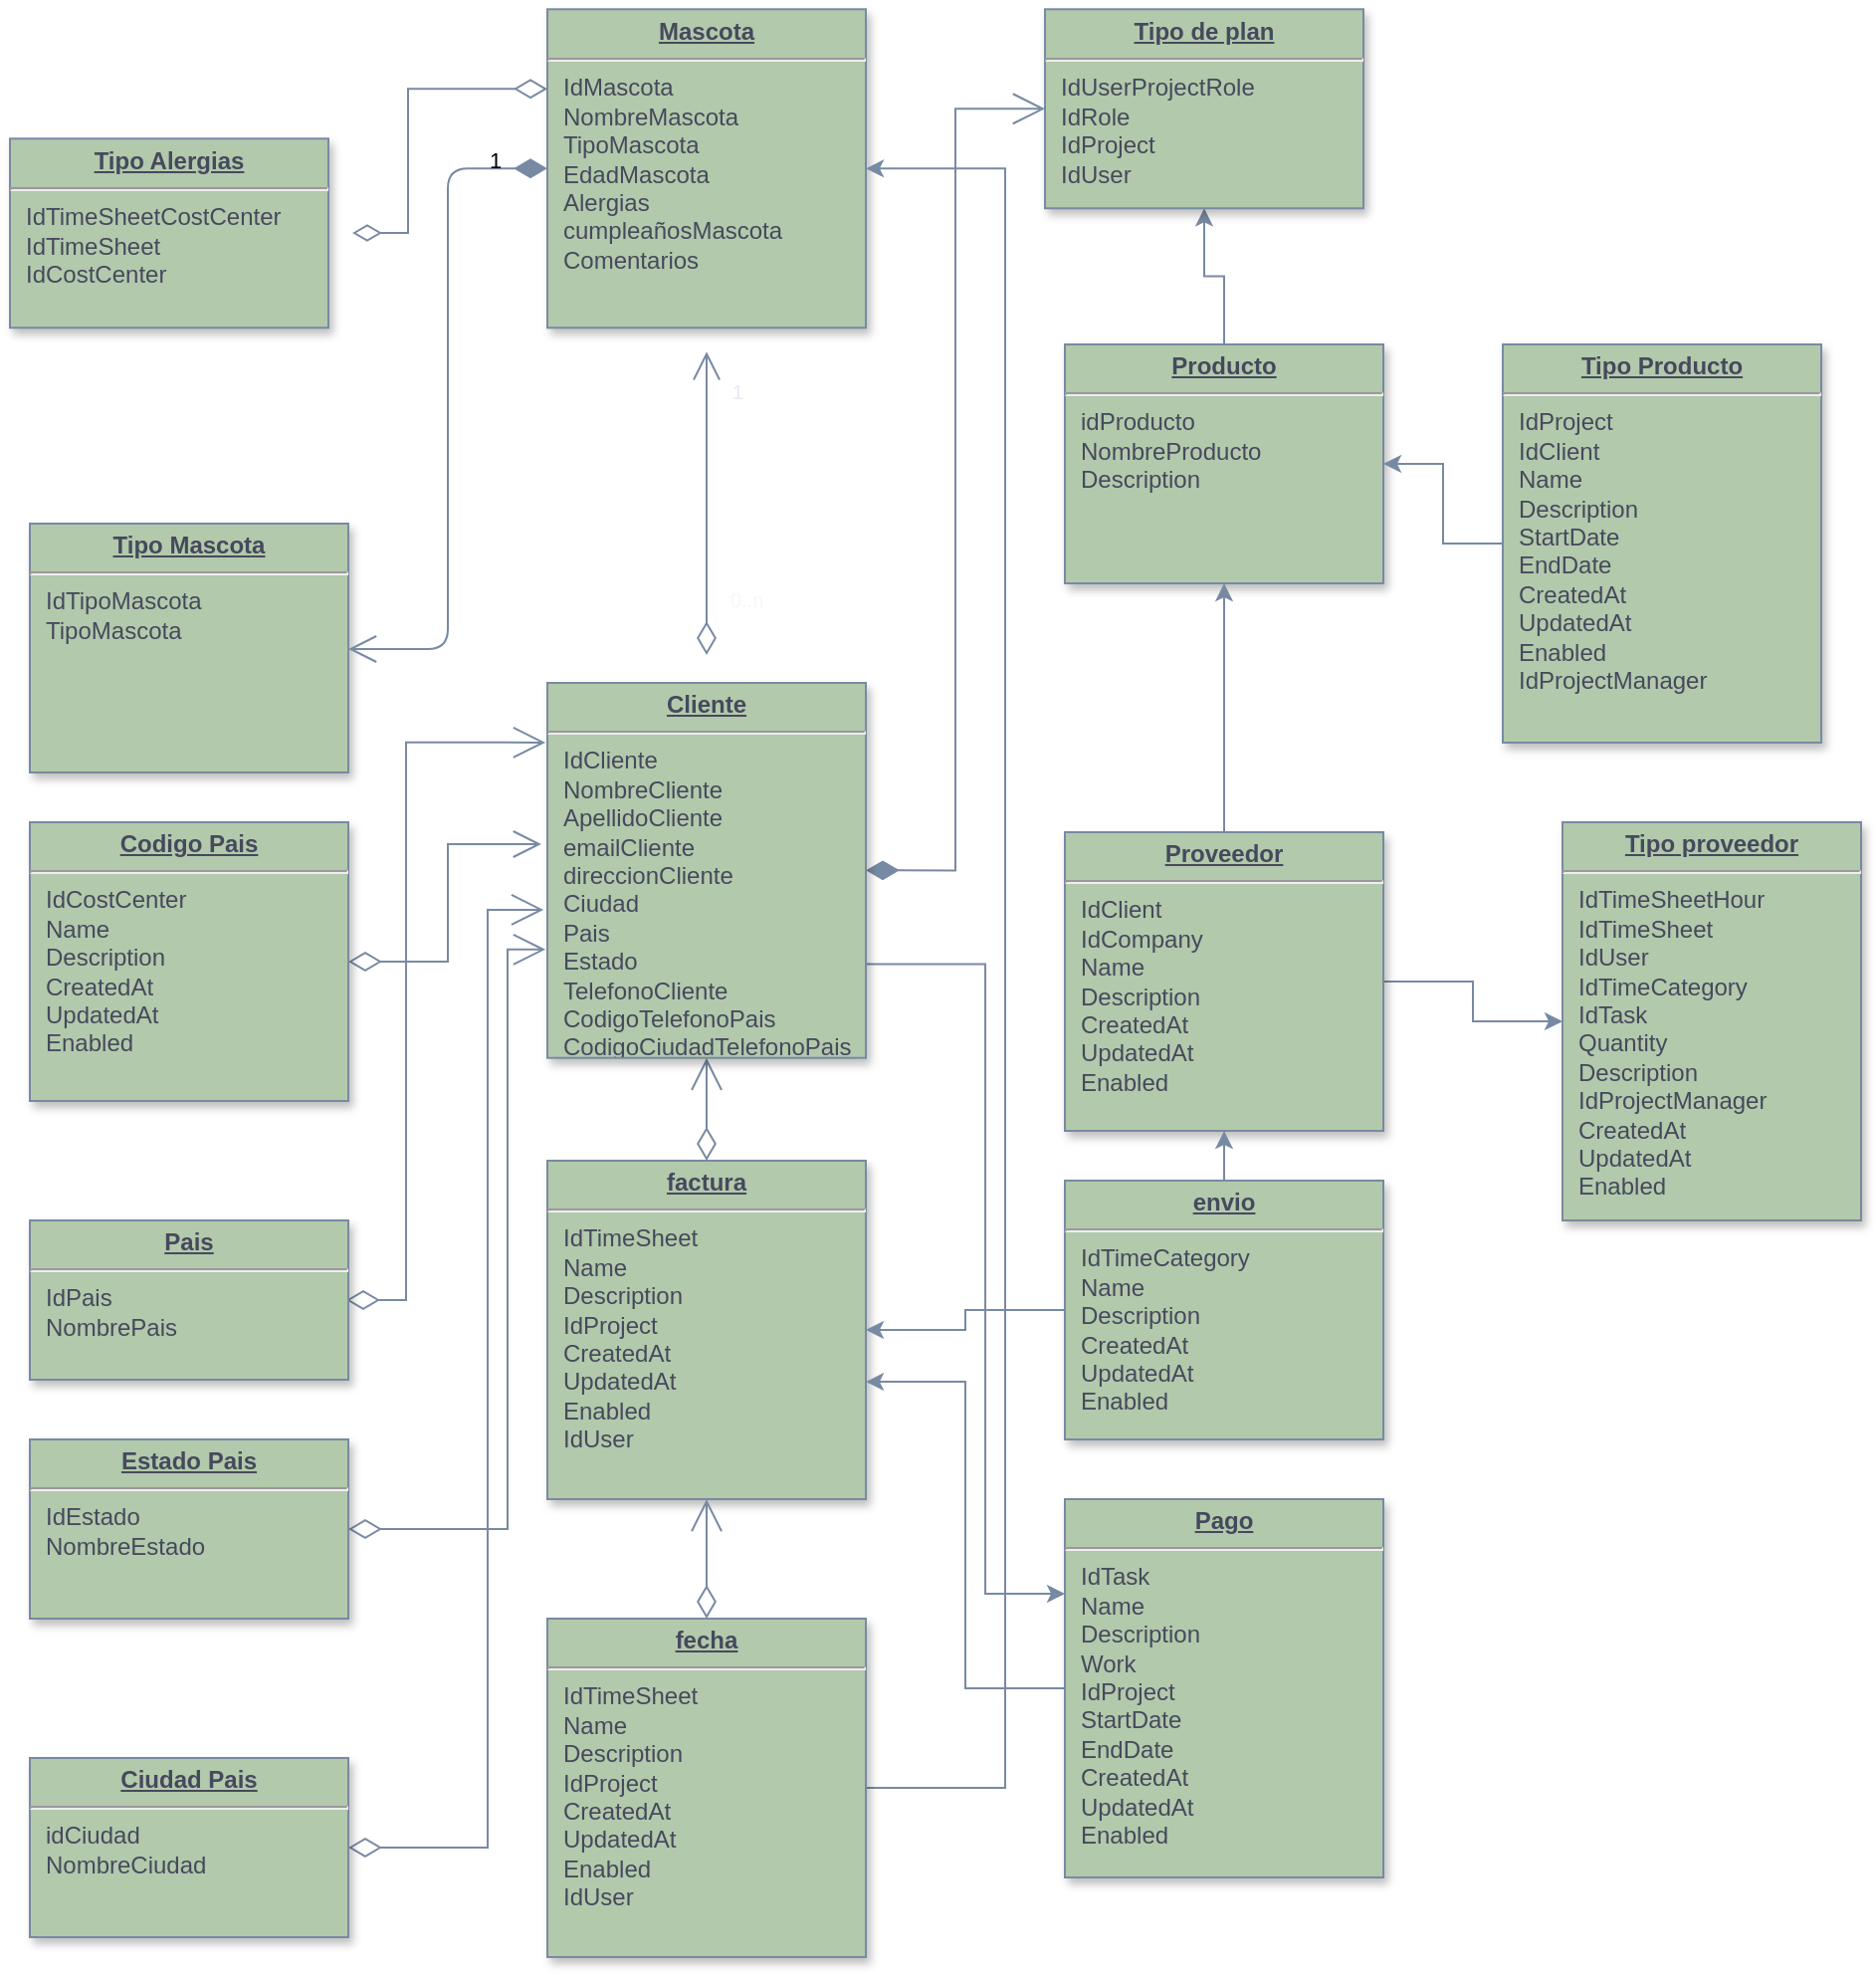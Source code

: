 <mxfile version="21.5.2" type="github">
  <diagram name="Page-1" id="efa7a0a1-bf9b-a30e-e6df-94a7791c09e9">
    <mxGraphModel dx="954" dy="616" grid="1" gridSize="10" guides="1" tooltips="1" connect="1" arrows="1" fold="1" page="1" pageScale="1" pageWidth="826" pageHeight="1169" background="none" math="0" shadow="0">
      <root>
        <mxCell id="0" />
        <mxCell id="1" parent="0" />
        <mxCell id="gGvGNdHiFjoysnDy3TcG-120" style="edgeStyle=orthogonalEdgeStyle;rounded=0;orthogonalLoop=1;jettySize=auto;html=1;exitX=0.5;exitY=0;exitDx=0;exitDy=0;labelBackgroundColor=none;strokeColor=#788AA3;fontColor=default;" edge="1" parent="1" source="19" target="23">
          <mxGeometry relative="1" as="geometry" />
        </mxCell>
        <mxCell id="19" value="&lt;p style=&quot;margin: 0px; margin-top: 4px; text-align: center; text-decoration: underline;&quot;&gt;&lt;strong&gt;Producto&lt;/strong&gt;&lt;/p&gt;&lt;hr&gt;&lt;p style=&quot;margin: 0px; margin-left: 8px;&quot;&gt;idProducto&lt;/p&gt;&lt;p style=&quot;margin: 0px; margin-left: 8px;&quot;&gt;NombreProducto&lt;/p&gt;&lt;p style=&quot;margin: 0px; margin-left: 8px;&quot;&gt;Description&lt;/p&gt;&lt;p style=&quot;margin: 0px; margin-left: 8px;&quot;&gt;&lt;br&gt;&lt;/p&gt;" style="verticalAlign=top;align=left;overflow=fill;fontSize=12;fontFamily=Helvetica;html=1;strokeColor=#788AA3;shadow=1;fillColor=#B2C9AB;fontColor=#46495D;labelBackgroundColor=none;" parent="1" vertex="1">
          <mxGeometry x="540.0" y="190.0" width="160" height="120" as="geometry" />
        </mxCell>
        <mxCell id="20" value="&lt;p style=&quot;margin: 0px; margin-top: 4px; text-align: center; text-decoration: underline;&quot;&gt;&lt;strong&gt;Tipo Mascota&lt;/strong&gt;&lt;/p&gt;&lt;hr&gt;&lt;p style=&quot;margin: 0px; margin-left: 8px;&quot;&gt;IdTipoMascota&lt;/p&gt;&lt;p style=&quot;margin: 0px; margin-left: 8px;&quot;&gt;TipoMascota&lt;/p&gt;" style="verticalAlign=top;align=left;overflow=fill;fontSize=12;fontFamily=Helvetica;html=1;strokeColor=#788AA3;shadow=1;fillColor=#B2C9AB;fontColor=#46495D;labelBackgroundColor=none;" parent="1" vertex="1">
          <mxGeometry x="20.0" y="280.0" width="160" height="125" as="geometry" />
        </mxCell>
        <mxCell id="gGvGNdHiFjoysnDy3TcG-118" style="edgeStyle=orthogonalEdgeStyle;rounded=0;orthogonalLoop=1;jettySize=auto;html=1;exitX=0;exitY=0.25;exitDx=0;exitDy=0;labelBackgroundColor=none;strokeColor=#788AA3;fontColor=default;startArrow=diamondThin;startFill=0;endSize=12;startSize=14;endArrow=diamondThin;endFill=0;targetPerimeterSpacing=12;sourcePerimeterSpacing=14;" edge="1" parent="1" source="21" target="31">
          <mxGeometry relative="1" as="geometry">
            <Array as="points">
              <mxPoint x="210" y="62" />
              <mxPoint x="210" y="134" />
            </Array>
          </mxGeometry>
        </mxCell>
        <mxCell id="21" value="&lt;p style=&quot;margin: 0px; margin-top: 4px; text-align: center; text-decoration: underline;&quot;&gt;&lt;strong&gt;Mascota&lt;/strong&gt;&lt;/p&gt;&lt;hr&gt;&lt;p style=&quot;margin: 0px; margin-left: 8px;&quot;&gt;IdMascota&lt;/p&gt;&lt;p style=&quot;margin: 0px; margin-left: 8px;&quot;&gt;NombreMascota&lt;/p&gt;&lt;p style=&quot;margin: 0px; margin-left: 8px;&quot;&gt;TipoMascota&lt;/p&gt;&lt;p style=&quot;margin: 0px; margin-left: 8px;&quot;&gt;EdadMascota&lt;/p&gt;&lt;p style=&quot;margin: 0px; margin-left: 8px;&quot;&gt;Alergias&lt;/p&gt;&lt;p style=&quot;margin: 0px; margin-left: 8px;&quot;&gt;cumpleañosMascota&lt;/p&gt;&lt;p style=&quot;margin: 0px; margin-left: 8px;&quot;&gt;Comentarios&lt;/p&gt;" style="verticalAlign=top;align=left;overflow=fill;fontSize=12;fontFamily=Helvetica;html=1;strokeColor=#788AA3;shadow=1;fillColor=#B2C9AB;fontColor=#46495D;labelBackgroundColor=none;" parent="1" vertex="1">
          <mxGeometry x="280" y="21.64" width="160" height="160" as="geometry" />
        </mxCell>
        <mxCell id="23" value="&lt;p style=&quot;margin: 0px; margin-top: 4px; text-align: center; text-decoration: underline;&quot;&gt;&lt;b&gt;Tipo de plan&lt;/b&gt;&lt;/p&gt;&lt;hr&gt;&lt;p style=&quot;margin: 0px; margin-left: 8px;&quot;&gt;IdUserProjectRole&lt;/p&gt;&lt;p style=&quot;margin: 0px; margin-left: 8px;&quot;&gt;IdRole&lt;/p&gt;&lt;p style=&quot;margin: 0px; margin-left: 8px;&quot;&gt;IdProject&lt;/p&gt;&lt;p style=&quot;margin: 0px; margin-left: 8px;&quot;&gt;IdUser&lt;/p&gt;" style="verticalAlign=top;align=left;overflow=fill;fontSize=12;fontFamily=Helvetica;html=1;strokeColor=#788AA3;shadow=1;fillColor=#B2C9AB;fontColor=#46495D;labelBackgroundColor=none;" parent="1" vertex="1">
          <mxGeometry x="530.0" y="21.64" width="160" height="100" as="geometry" />
        </mxCell>
        <mxCell id="gGvGNdHiFjoysnDy3TcG-122" style="edgeStyle=orthogonalEdgeStyle;rounded=0;orthogonalLoop=1;jettySize=auto;html=1;exitX=0.5;exitY=0;exitDx=0;exitDy=0;entryX=0.5;entryY=1;entryDx=0;entryDy=0;labelBackgroundColor=none;strokeColor=#788AA3;fontColor=default;" edge="1" parent="1" source="24" target="19">
          <mxGeometry relative="1" as="geometry" />
        </mxCell>
        <mxCell id="gGvGNdHiFjoysnDy3TcG-128" style="edgeStyle=orthogonalEdgeStyle;rounded=0;orthogonalLoop=1;jettySize=auto;html=1;exitX=1;exitY=0.5;exitDx=0;exitDy=0;entryX=0;entryY=0.5;entryDx=0;entryDy=0;strokeColor=#788AA3;fontColor=#46495D;fillColor=#B2C9AB;" edge="1" parent="1" source="24" target="27">
          <mxGeometry relative="1" as="geometry" />
        </mxCell>
        <mxCell id="24" value="&lt;p style=&quot;margin: 0px; margin-top: 4px; text-align: center; text-decoration: underline;&quot;&gt;&lt;strong&gt;Proveedor&lt;/strong&gt;&lt;/p&gt;&lt;hr&gt;&lt;p style=&quot;margin: 0px; margin-left: 8px;&quot;&gt;IdClient&lt;/p&gt;&lt;p style=&quot;margin: 0px; margin-left: 8px;&quot;&gt;IdCompany&lt;/p&gt;&lt;p style=&quot;margin: 0px; margin-left: 8px;&quot;&gt;Name&lt;/p&gt;&lt;p style=&quot;margin: 0px; margin-left: 8px;&quot;&gt;Description&lt;/p&gt;&lt;p style=&quot;margin: 0px; margin-left: 8px;&quot;&gt;CreatedAt&lt;/p&gt;&lt;p style=&quot;margin: 0px; margin-left: 8px;&quot;&gt;UpdatedAt&lt;/p&gt;&lt;p style=&quot;margin: 0px; margin-left: 8px;&quot;&gt;Enabled&lt;/p&gt;" style="verticalAlign=top;align=left;overflow=fill;fontSize=12;fontFamily=Helvetica;html=1;strokeColor=#788AA3;shadow=1;fillColor=#B2C9AB;fontColor=#46495D;labelBackgroundColor=none;" parent="1" vertex="1">
          <mxGeometry x="540.0" y="435.0" width="160" height="150" as="geometry" />
        </mxCell>
        <mxCell id="gGvGNdHiFjoysnDy3TcG-119" style="edgeStyle=orthogonalEdgeStyle;rounded=0;orthogonalLoop=1;jettySize=auto;html=1;exitX=1;exitY=0.5;exitDx=0;exitDy=0;entryX=0;entryY=0.5;entryDx=0;entryDy=0;labelBackgroundColor=none;strokeColor=#788AA3;fontColor=default;startArrow=diamondThin;startFill=1;targetPerimeterSpacing=12;endSize=14;sourcePerimeterSpacing=12;startSize=14;endArrow=open;endFill=0;" edge="1" parent="1" source="25" target="23">
          <mxGeometry relative="1" as="geometry" />
        </mxCell>
        <mxCell id="gGvGNdHiFjoysnDy3TcG-126" style="edgeStyle=orthogonalEdgeStyle;rounded=0;orthogonalLoop=1;jettySize=auto;html=1;exitX=0.5;exitY=1;exitDx=0;exitDy=0;entryX=0.5;entryY=0;entryDx=0;entryDy=0;strokeColor=#788AA3;fontColor=#46495D;fillColor=#B2C9AB;endArrow=diamondThin;endFill=0;startArrow=open;startFill=0;targetPerimeterSpacing=12;endSize=14;sourcePerimeterSpacing=12;startSize=14;" edge="1" parent="1" source="25" target="26">
          <mxGeometry relative="1" as="geometry" />
        </mxCell>
        <mxCell id="gGvGNdHiFjoysnDy3TcG-132" style="edgeStyle=orthogonalEdgeStyle;rounded=0;orthogonalLoop=1;jettySize=auto;html=1;exitX=1;exitY=0.75;exitDx=0;exitDy=0;entryX=0;entryY=0.25;entryDx=0;entryDy=0;strokeColor=#788AA3;fontColor=#46495D;fillColor=#B2C9AB;" edge="1" parent="1" target="35">
          <mxGeometry relative="1" as="geometry">
            <mxPoint x="420" y="501.27" as="sourcePoint" />
            <mxPoint x="520" y="817.5" as="targetPoint" />
            <Array as="points">
              <mxPoint x="500" y="501" />
              <mxPoint x="500" y="818" />
            </Array>
          </mxGeometry>
        </mxCell>
        <mxCell id="25" value="&lt;p style=&quot;margin: 0px; margin-top: 4px; text-align: center; text-decoration: underline;&quot;&gt;&lt;strong&gt;Cliente&lt;/strong&gt;&lt;/p&gt;&lt;hr&gt;&lt;p style=&quot;margin: 0px; margin-left: 8px;&quot;&gt;IdCliente&lt;/p&gt;&lt;p style=&quot;margin: 0px; margin-left: 8px;&quot;&gt;NombreCliente&lt;/p&gt;&lt;p style=&quot;margin: 0px; margin-left: 8px;&quot;&gt;ApellidoCliente&lt;/p&gt;&lt;p style=&quot;margin: 0px; margin-left: 8px;&quot;&gt;emailCliente&lt;/p&gt;&lt;p style=&quot;margin: 0px; margin-left: 8px;&quot;&gt;direccionCliente&lt;/p&gt;&lt;p style=&quot;margin: 0px; margin-left: 8px;&quot;&gt;Ciudad&lt;/p&gt;&lt;p style=&quot;margin: 0px; margin-left: 8px;&quot;&gt;Pais&lt;/p&gt;&lt;p style=&quot;margin: 0px; margin-left: 8px;&quot;&gt;Estado&lt;/p&gt;&lt;p style=&quot;margin: 0px; margin-left: 8px;&quot;&gt;TelefonoCliente&lt;/p&gt;&lt;p style=&quot;margin: 0px; margin-left: 8px;&quot;&gt;CodigoTelefonoPais&lt;/p&gt;&lt;p style=&quot;margin: 0px; margin-left: 8px;&quot;&gt;CodigoCiudadTelefonoPais&lt;/p&gt;" style="verticalAlign=top;align=left;overflow=fill;fontSize=12;fontFamily=Helvetica;html=1;strokeColor=#788AA3;shadow=1;fillColor=#B2C9AB;fontColor=#46495D;labelBackgroundColor=none;" parent="1" vertex="1">
          <mxGeometry x="280" y="360" width="160" height="188.36" as="geometry" />
        </mxCell>
        <mxCell id="26" value="&lt;p style=&quot;margin: 0px; margin-top: 4px; text-align: center; text-decoration: underline;&quot;&gt;&lt;strong&gt;factura&lt;/strong&gt;&lt;/p&gt;&lt;hr&gt;&lt;p style=&quot;margin: 0px; margin-left: 8px;&quot;&gt;IdTimeSheet&lt;/p&gt;&lt;p style=&quot;margin: 0px; margin-left: 8px;&quot;&gt;Name&lt;/p&gt;&lt;p style=&quot;margin: 0px; margin-left: 8px;&quot;&gt;Description&lt;/p&gt;&lt;p style=&quot;margin: 0px; margin-left: 8px;&quot;&gt;IdProject&lt;/p&gt;&lt;p style=&quot;margin: 0px; margin-left: 8px;&quot;&gt;CreatedAt&lt;/p&gt;&lt;p style=&quot;margin: 0px; margin-left: 8px;&quot;&gt;UpdatedAt&lt;/p&gt;&lt;p style=&quot;margin: 0px; margin-left: 8px;&quot;&gt;Enabled&lt;/p&gt;&lt;p style=&quot;margin: 0px; margin-left: 8px;&quot;&gt;IdUser&lt;/p&gt;" style="verticalAlign=top;align=left;overflow=fill;fontSize=12;fontFamily=Helvetica;html=1;strokeColor=#788AA3;shadow=1;fillColor=#B2C9AB;fontColor=#46495D;labelBackgroundColor=none;" parent="1" vertex="1">
          <mxGeometry x="280" y="600" width="160" height="170" as="geometry" />
        </mxCell>
        <mxCell id="27" value="&lt;p style=&quot;margin: 0px; margin-top: 4px; text-align: center; text-decoration: underline;&quot;&gt;&lt;strong&gt;Tipo proveedor&lt;/strong&gt;&lt;/p&gt;&lt;hr&gt;&lt;p style=&quot;margin: 0px; margin-left: 8px;&quot;&gt;IdTimeSheetHour&lt;br&gt;IdTimeSheet&lt;/p&gt;&lt;p style=&quot;margin: 0px; margin-left: 8px;&quot;&gt;IdUser&lt;/p&gt;&lt;p style=&quot;margin: 0px; margin-left: 8px;&quot;&gt;IdTimeCategory&lt;/p&gt;&lt;p style=&quot;margin: 0px; margin-left: 8px;&quot;&gt;IdTask&lt;/p&gt;&lt;p style=&quot;margin: 0px; margin-left: 8px;&quot;&gt;Quantity&lt;/p&gt;&lt;p style=&quot;margin: 0px; margin-left: 8px;&quot;&gt;Description&lt;/p&gt;&lt;p style=&quot;margin: 0px; margin-left: 8px;&quot;&gt;IdProjectManager&lt;/p&gt;&lt;p style=&quot;margin: 0px; margin-left: 8px;&quot;&gt;CreatedAt&lt;/p&gt;&lt;p style=&quot;margin: 0px; margin-left: 8px;&quot;&gt;UpdatedAt&lt;/p&gt;&lt;p style=&quot;margin: 0px; margin-left: 8px;&quot;&gt;Enabled&lt;/p&gt;" style="verticalAlign=top;align=left;overflow=fill;fontSize=12;fontFamily=Helvetica;html=1;strokeColor=#788AA3;shadow=1;fillColor=#B2C9AB;fontColor=#46495D;labelBackgroundColor=none;" parent="1" vertex="1">
          <mxGeometry x="790" y="430" width="150" height="200" as="geometry" />
        </mxCell>
        <mxCell id="gGvGNdHiFjoysnDy3TcG-135" style="edgeStyle=orthogonalEdgeStyle;rounded=0;orthogonalLoop=1;jettySize=auto;html=1;exitX=1;exitY=0.5;exitDx=0;exitDy=0;entryX=0;entryY=0.159;entryDx=0;entryDy=0;entryPerimeter=0;strokeColor=#788AA3;fontColor=#46495D;fillColor=#B2C9AB;targetPerimeterSpacing=12;endSize=14;sourcePerimeterSpacing=12;startSize=14;startArrow=diamondThin;startFill=0;endArrow=open;endFill=0;" edge="1" parent="1">
          <mxGeometry relative="1" as="geometry">
            <mxPoint x="179" y="670" as="sourcePoint" />
            <mxPoint x="279" y="389.949" as="targetPoint" />
            <Array as="points">
              <mxPoint x="209" y="670" />
              <mxPoint x="209" y="390" />
            </Array>
          </mxGeometry>
        </mxCell>
        <mxCell id="28" value="&lt;p style=&quot;margin: 0px; margin-top: 4px; text-align: center; text-decoration: underline;&quot;&gt;&lt;strong&gt;Pais&lt;/strong&gt;&lt;/p&gt;&lt;hr&gt;&lt;p style=&quot;margin: 0px; margin-left: 8px;&quot;&gt;IdPais&lt;/p&gt;&lt;p style=&quot;margin: 0px; margin-left: 8px;&quot;&gt;NombrePais&lt;/p&gt;" style="verticalAlign=top;align=left;overflow=fill;fontSize=12;fontFamily=Helvetica;html=1;strokeColor=#788AA3;shadow=1;fillColor=#B2C9AB;fontColor=#46495D;labelBackgroundColor=none;" parent="1" vertex="1">
          <mxGeometry x="20" y="630" width="160" height="80" as="geometry" />
        </mxCell>
        <mxCell id="gGvGNdHiFjoysnDy3TcG-121" style="edgeStyle=orthogonalEdgeStyle;rounded=0;orthogonalLoop=1;jettySize=auto;html=1;exitX=0;exitY=0.5;exitDx=0;exitDy=0;entryX=1;entryY=0.5;entryDx=0;entryDy=0;labelBackgroundColor=none;strokeColor=#788AA3;fontColor=default;" edge="1" parent="1" source="29" target="19">
          <mxGeometry relative="1" as="geometry" />
        </mxCell>
        <mxCell id="29" value="&lt;p style=&quot;margin: 0px; margin-top: 4px; text-align: center; text-decoration: underline;&quot;&gt;&lt;b&gt;Tipo Producto&lt;/b&gt;&lt;/p&gt;&lt;hr&gt;&lt;p style=&quot;margin: 0px; margin-left: 8px;&quot;&gt;IdProject&lt;/p&gt;&lt;p style=&quot;margin: 0px; margin-left: 8px;&quot;&gt;IdClient&lt;/p&gt;&lt;p style=&quot;margin: 0px; margin-left: 8px;&quot;&gt;Name&lt;/p&gt;&lt;p style=&quot;margin: 0px; margin-left: 8px;&quot;&gt;Description&lt;/p&gt;&lt;p style=&quot;margin: 0px; margin-left: 8px;&quot;&gt;StartDate&lt;/p&gt;&lt;p style=&quot;margin: 0px; margin-left: 8px;&quot;&gt;EndDate&lt;/p&gt;&lt;p style=&quot;margin: 0px; margin-left: 8px;&quot;&gt;CreatedAt&lt;/p&gt;&lt;p style=&quot;margin: 0px; margin-left: 8px;&quot;&gt;UpdatedAt&lt;/p&gt;&lt;p style=&quot;margin: 0px; margin-left: 8px;&quot;&gt;Enabled&lt;br&gt;IdProjectManager&lt;/p&gt;" style="verticalAlign=top;align=left;overflow=fill;fontSize=12;fontFamily=Helvetica;html=1;strokeColor=#788AA3;shadow=1;fillColor=#B2C9AB;fontColor=#46495D;labelBackgroundColor=none;" parent="1" vertex="1">
          <mxGeometry x="760.0" y="190.0" width="160" height="200" as="geometry" />
        </mxCell>
        <mxCell id="gGvGNdHiFjoysnDy3TcG-129" style="edgeStyle=orthogonalEdgeStyle;rounded=0;orthogonalLoop=1;jettySize=auto;html=1;exitX=0;exitY=0.5;exitDx=0;exitDy=0;strokeColor=#788AA3;fontColor=#46495D;fillColor=#B2C9AB;" edge="1" parent="1" source="30" target="26">
          <mxGeometry relative="1" as="geometry" />
        </mxCell>
        <mxCell id="gGvGNdHiFjoysnDy3TcG-130" style="edgeStyle=orthogonalEdgeStyle;rounded=0;orthogonalLoop=1;jettySize=auto;html=1;exitX=0.5;exitY=0;exitDx=0;exitDy=0;entryX=0.5;entryY=1;entryDx=0;entryDy=0;strokeColor=#788AA3;fontColor=#46495D;fillColor=#B2C9AB;" edge="1" parent="1" source="30" target="24">
          <mxGeometry relative="1" as="geometry" />
        </mxCell>
        <mxCell id="30" value="&lt;p style=&quot;margin: 0px; margin-top: 4px; text-align: center; text-decoration: underline;&quot;&gt;&lt;strong&gt;envio&lt;/strong&gt;&lt;/p&gt;&lt;hr&gt;&lt;p style=&quot;margin: 0px; margin-left: 8px;&quot;&gt;IdTimeCategory&lt;/p&gt;&lt;p style=&quot;margin: 0px; margin-left: 8px;&quot;&gt;Name&lt;/p&gt;&lt;p style=&quot;margin: 0px; margin-left: 8px;&quot;&gt;Description&lt;/p&gt;&lt;p style=&quot;margin: 0px; margin-left: 8px;&quot;&gt;CreatedAt&lt;/p&gt;&lt;p style=&quot;margin: 0px; margin-left: 8px;&quot;&gt;UpdatedAt&lt;/p&gt;&lt;p style=&quot;margin: 0px; margin-left: 8px;&quot;&gt;Enabled&lt;/p&gt;" style="verticalAlign=top;align=left;overflow=fill;fontSize=12;fontFamily=Helvetica;html=1;strokeColor=#788AA3;shadow=1;fillColor=#B2C9AB;fontColor=#46495D;labelBackgroundColor=none;" parent="1" vertex="1">
          <mxGeometry x="540.0" y="610.0" width="160" height="130" as="geometry" />
        </mxCell>
        <mxCell id="31" value="&lt;p style=&quot;margin: 0px; margin-top: 4px; text-align: center; text-decoration: underline;&quot;&gt;&lt;strong&gt;Tipo Alergias&lt;/strong&gt;&lt;/p&gt;&lt;hr&gt;&lt;p style=&quot;margin: 0px; margin-left: 8px;&quot;&gt;IdTimeSheetCostCenter&lt;/p&gt;&lt;p style=&quot;margin: 0px; margin-left: 8px;&quot;&gt;IdTimeSheet&lt;/p&gt;&lt;p style=&quot;margin: 0px; margin-left: 8px;&quot;&gt;IdCostCenter&lt;/p&gt;" style="verticalAlign=top;align=left;overflow=fill;fontSize=12;fontFamily=Helvetica;html=1;strokeColor=#788AA3;shadow=1;fillColor=#B2C9AB;fontColor=#46495D;labelBackgroundColor=none;" parent="1" vertex="1">
          <mxGeometry x="10" y="86.64" width="160" height="95" as="geometry" />
        </mxCell>
        <mxCell id="gGvGNdHiFjoysnDy3TcG-123" style="edgeStyle=orthogonalEdgeStyle;rounded=0;orthogonalLoop=1;jettySize=auto;html=1;exitX=1;exitY=0.5;exitDx=0;exitDy=0;entryX=-0.019;entryY=0.43;entryDx=0;entryDy=0;entryPerimeter=0;labelBackgroundColor=none;strokeColor=#788AA3;fontColor=default;endArrow=open;endFill=0;startArrow=diamondThin;startFill=0;targetPerimeterSpacing=12;sourcePerimeterSpacing=14;endSize=12;startSize=14;" edge="1" parent="1" source="32" target="25">
          <mxGeometry relative="1" as="geometry" />
        </mxCell>
        <mxCell id="32" value="&lt;p style=&quot;margin: 0px; margin-top: 4px; text-align: center; text-decoration: underline;&quot;&gt;&lt;strong&gt;Codigo Pais&lt;/strong&gt;&lt;/p&gt;&lt;hr&gt;&lt;p style=&quot;margin: 0px; margin-left: 8px;&quot;&gt;IdCostCenter&lt;/p&gt;&lt;p style=&quot;margin: 0px; margin-left: 8px;&quot;&gt;Name&lt;/p&gt;&lt;p style=&quot;margin: 0px; margin-left: 8px;&quot;&gt;Description&lt;/p&gt;&lt;p style=&quot;margin: 0px; margin-left: 8px;&quot;&gt;CreatedAt&lt;/p&gt;&lt;p style=&quot;margin: 0px; margin-left: 8px;&quot;&gt;UpdatedAt&lt;/p&gt;&lt;p style=&quot;margin: 0px; margin-left: 8px;&quot;&gt;Enabled&lt;/p&gt;" style="verticalAlign=top;align=left;overflow=fill;fontSize=12;fontFamily=Helvetica;html=1;strokeColor=#788AA3;shadow=1;fillColor=#B2C9AB;fontColor=#46495D;labelBackgroundColor=none;" parent="1" vertex="1">
          <mxGeometry x="20.0" y="430.0" width="160" height="140" as="geometry" />
        </mxCell>
        <mxCell id="gGvGNdHiFjoysnDy3TcG-133" style="edgeStyle=orthogonalEdgeStyle;rounded=0;orthogonalLoop=1;jettySize=auto;html=1;exitX=1;exitY=0.5;exitDx=0;exitDy=0;entryX=-0.012;entryY=0.605;entryDx=0;entryDy=0;entryPerimeter=0;strokeColor=#788AA3;fontColor=#46495D;fillColor=#B2C9AB;startArrow=diamondThin;startFill=0;targetPerimeterSpacing=12;endSize=14;sourcePerimeterSpacing=12;startSize=14;endArrow=open;endFill=0;" edge="1" parent="1" source="33" target="25">
          <mxGeometry relative="1" as="geometry">
            <Array as="points">
              <mxPoint x="250" y="945" />
              <mxPoint x="250" y="474" />
            </Array>
          </mxGeometry>
        </mxCell>
        <mxCell id="33" value="&lt;p style=&quot;margin: 0px; margin-top: 4px; text-align: center; text-decoration: underline;&quot;&gt;&lt;strong&gt;Ciudad Pais&lt;/strong&gt;&lt;/p&gt;&lt;hr&gt;&lt;p style=&quot;margin: 0px; margin-left: 8px;&quot;&gt;idCiudad&lt;/p&gt;&lt;p style=&quot;margin: 0px; margin-left: 8px;&quot;&gt;NombreCiudad&lt;/p&gt;" style="verticalAlign=top;align=left;overflow=fill;fontSize=12;fontFamily=Helvetica;html=1;strokeColor=#788AA3;shadow=1;fillColor=#B2C9AB;fontColor=#46495D;labelBackgroundColor=none;" parent="1" vertex="1">
          <mxGeometry x="20" y="900.0" width="160" height="90" as="geometry" />
        </mxCell>
        <mxCell id="gGvGNdHiFjoysnDy3TcG-125" style="edgeStyle=orthogonalEdgeStyle;rounded=0;orthogonalLoop=1;jettySize=auto;html=1;exitX=1;exitY=0.5;exitDx=0;exitDy=0;entryX=-0.006;entryY=0.711;entryDx=0;entryDy=0;entryPerimeter=0;labelBackgroundColor=none;strokeColor=#788AA3;fontColor=default;targetPerimeterSpacing=12;endSize=14;sourcePerimeterSpacing=12;startSize=14;startArrow=diamondThin;startFill=0;endArrow=open;endFill=0;" edge="1" parent="1" source="34" target="25">
          <mxGeometry relative="1" as="geometry">
            <Array as="points">
              <mxPoint x="260" y="785" />
              <mxPoint x="260" y="494" />
            </Array>
          </mxGeometry>
        </mxCell>
        <mxCell id="34" value="&lt;p style=&quot;margin: 0px ; margin-top: 4px ; text-align: center ; text-decoration: underline&quot;&gt;&lt;strong&gt;Estado Pais&lt;/strong&gt;&lt;/p&gt;&lt;hr&gt;&lt;p style=&quot;margin: 0px ; margin-left: 8px&quot;&gt;IdEstado&lt;/p&gt;&lt;p style=&quot;margin: 0px ; margin-left: 8px&quot;&gt;NombreEstado&lt;/p&gt;&lt;p style=&quot;margin: 0px ; margin-left: 8px&quot;&gt;&lt;br&gt;&lt;/p&gt;" style="verticalAlign=top;align=left;overflow=fill;fontSize=12;fontFamily=Helvetica;html=1;strokeColor=#788AA3;shadow=1;fillColor=#B2C9AB;fontColor=#46495D;labelBackgroundColor=none;" parent="1" vertex="1">
          <mxGeometry x="20" y="740" width="160" height="90" as="geometry" />
        </mxCell>
        <mxCell id="gGvGNdHiFjoysnDy3TcG-131" style="edgeStyle=orthogonalEdgeStyle;rounded=0;orthogonalLoop=1;jettySize=auto;html=1;exitX=0;exitY=0.5;exitDx=0;exitDy=0;entryX=1;entryY=0.653;entryDx=0;entryDy=0;entryPerimeter=0;strokeColor=#788AA3;fontColor=#46495D;fillColor=#B2C9AB;" edge="1" parent="1" source="35" target="26">
          <mxGeometry relative="1" as="geometry" />
        </mxCell>
        <mxCell id="35" value="&lt;p style=&quot;margin: 0px; margin-top: 4px; text-align: center; text-decoration: underline;&quot;&gt;&lt;strong&gt;Pago&lt;/strong&gt;&lt;/p&gt;&lt;hr&gt;&lt;p style=&quot;margin: 0px; margin-left: 8px;&quot;&gt;IdTask&lt;/p&gt;&lt;p style=&quot;margin: 0px; margin-left: 8px;&quot;&gt;Name&lt;/p&gt;&lt;p style=&quot;margin: 0px; margin-left: 8px;&quot;&gt;Description&lt;/p&gt;&lt;p style=&quot;margin: 0px; margin-left: 8px;&quot;&gt;Work&lt;/p&gt;&lt;p style=&quot;margin: 0px; margin-left: 8px;&quot;&gt;IdProject&lt;/p&gt;&lt;p style=&quot;margin: 0px; margin-left: 8px;&quot;&gt;StartDate&lt;/p&gt;&lt;p style=&quot;margin: 0px; margin-left: 8px;&quot;&gt;EndDate&lt;/p&gt;&lt;p style=&quot;margin: 0px; margin-left: 8px;&quot;&gt;CreatedAt&lt;/p&gt;&lt;p style=&quot;margin: 0px; margin-left: 8px;&quot;&gt;UpdatedAt&lt;/p&gt;&lt;p style=&quot;margin: 0px; margin-left: 8px;&quot;&gt;Enabled&lt;/p&gt;" style="verticalAlign=top;align=left;overflow=fill;fontSize=12;fontFamily=Helvetica;html=1;strokeColor=#788AA3;shadow=1;fillColor=#B2C9AB;fontColor=#46495D;labelBackgroundColor=none;" parent="1" vertex="1">
          <mxGeometry x="540" y="770.0" width="160" height="190" as="geometry" />
        </mxCell>
        <mxCell id="90" value="" style="endArrow=open;endSize=12;startArrow=diamondThin;startSize=14;startFill=0;edgeStyle=orthogonalEdgeStyle;labelBackgroundColor=none;strokeColor=#788AA3;fontColor=default;targetPerimeterSpacing=12;sourcePerimeterSpacing=14;" parent="1" source="25" target="21" edge="1">
          <mxGeometry x="620" y="340" as="geometry">
            <mxPoint x="620" y="340" as="sourcePoint" />
            <mxPoint x="780" y="340" as="targetPoint" />
          </mxGeometry>
        </mxCell>
        <mxCell id="91" value="0..n" style="resizable=0;align=left;verticalAlign=top;labelBackgroundColor=none;fontSize=10;strokeColor=#788AA3;shadow=1;fillColor=#B2C9AB;fontColor=#f6f7fd;" parent="90" connectable="0" vertex="1">
          <mxGeometry x="-1" relative="1" as="geometry">
            <mxPoint x="10" y="-40" as="offset" />
          </mxGeometry>
        </mxCell>
        <mxCell id="92" value="1" style="resizable=0;align=right;verticalAlign=top;labelBackgroundColor=none;fontSize=10;strokeColor=#788AA3;shadow=1;fillColor=#B2C9AB;fontColor=#e9eaf1;" parent="90" connectable="0" vertex="1">
          <mxGeometry x="1" relative="1" as="geometry">
            <mxPoint x="20" y="8" as="offset" />
          </mxGeometry>
        </mxCell>
        <mxCell id="103" value="1" style="endArrow=open;endSize=12;startArrow=diamondThin;startSize=14;startFill=1;edgeStyle=orthogonalEdgeStyle;align=left;verticalAlign=bottom;labelBackgroundColor=none;strokeColor=#788AA3;fontColor=default;" parent="1" source="21" target="20" edge="1">
          <mxGeometry x="-0.818" y="5.0" relative="1" as="geometry">
            <mxPoint x="80" y="510" as="sourcePoint" />
            <mxPoint x="240" y="510" as="targetPoint" />
            <mxPoint as="offset" />
            <Array as="points">
              <mxPoint x="230" y="102" />
              <mxPoint x="230" y="343" />
            </Array>
          </mxGeometry>
        </mxCell>
        <mxCell id="gGvGNdHiFjoysnDy3TcG-127" style="edgeStyle=orthogonalEdgeStyle;rounded=0;orthogonalLoop=1;jettySize=auto;html=1;exitX=0.5;exitY=0;exitDx=0;exitDy=0;entryX=0.5;entryY=1;entryDx=0;entryDy=0;strokeColor=#788AA3;fontColor=#46495D;fillColor=#B2C9AB;endArrow=open;endFill=0;startArrow=diamondThin;startFill=0;targetPerimeterSpacing=12;endSize=14;sourcePerimeterSpacing=12;startSize=14;" edge="1" parent="1" source="gGvGNdHiFjoysnDy3TcG-114" target="26">
          <mxGeometry relative="1" as="geometry" />
        </mxCell>
        <mxCell id="gGvGNdHiFjoysnDy3TcG-134" style="edgeStyle=orthogonalEdgeStyle;rounded=0;orthogonalLoop=1;jettySize=auto;html=1;exitX=1;exitY=0.5;exitDx=0;exitDy=0;strokeColor=#788AA3;fontColor=#46495D;fillColor=#B2C9AB;" edge="1" parent="1" source="gGvGNdHiFjoysnDy3TcG-114" target="21">
          <mxGeometry relative="1" as="geometry">
            <Array as="points">
              <mxPoint x="510" y="915" />
              <mxPoint x="510" y="101.64" />
            </Array>
          </mxGeometry>
        </mxCell>
        <mxCell id="gGvGNdHiFjoysnDy3TcG-114" value="&lt;p style=&quot;margin: 0px; margin-top: 4px; text-align: center; text-decoration: underline;&quot;&gt;&lt;strong&gt;fecha&lt;/strong&gt;&lt;/p&gt;&lt;hr&gt;&lt;p style=&quot;margin: 0px; margin-left: 8px;&quot;&gt;IdTimeSheet&lt;/p&gt;&lt;p style=&quot;margin: 0px; margin-left: 8px;&quot;&gt;Name&lt;/p&gt;&lt;p style=&quot;margin: 0px; margin-left: 8px;&quot;&gt;Description&lt;/p&gt;&lt;p style=&quot;margin: 0px; margin-left: 8px;&quot;&gt;IdProject&lt;/p&gt;&lt;p style=&quot;margin: 0px; margin-left: 8px;&quot;&gt;CreatedAt&lt;/p&gt;&lt;p style=&quot;margin: 0px; margin-left: 8px;&quot;&gt;UpdatedAt&lt;/p&gt;&lt;p style=&quot;margin: 0px; margin-left: 8px;&quot;&gt;Enabled&lt;/p&gt;&lt;p style=&quot;margin: 0px; margin-left: 8px;&quot;&gt;IdUser&lt;/p&gt;" style="verticalAlign=top;align=left;overflow=fill;fontSize=12;fontFamily=Helvetica;html=1;strokeColor=#788AA3;shadow=1;fillColor=#B2C9AB;fontColor=#46495D;labelBackgroundColor=none;" vertex="1" parent="1">
          <mxGeometry x="280" y="830" width="160" height="170" as="geometry" />
        </mxCell>
      </root>
    </mxGraphModel>
  </diagram>
</mxfile>
